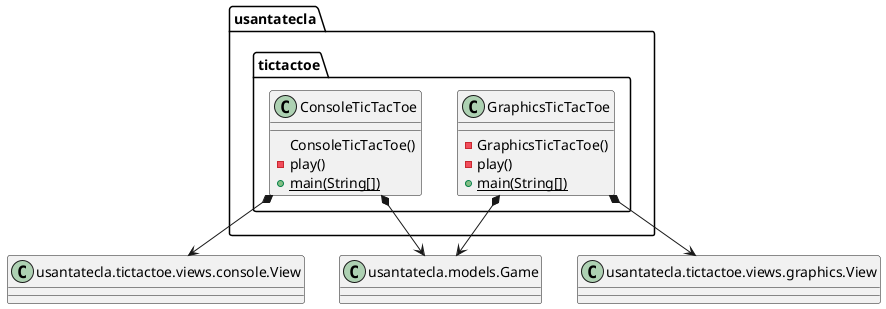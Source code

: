 @startuml tictactoe
class usantatecla.tictactoe.ConsoleTicTacToe {

	ConsoleTicTacToe()
	- play()
	+ {static} main(String[])

}

class usantatecla.tictactoe.GraphicsTicTacToe {

	- GraphicsTicTacToe()
	- play()
	+ {static} main(String[])

}

class Game as "usantatecla.models.Game"
class consoleView as "usantatecla.tictactoe.views.console.View"
class graphicsView as "usantatecla.tictactoe.views.graphics.View"

usantatecla.tictactoe.ConsoleTicTacToe *-down-> Game
usantatecla.tictactoe.GraphicsTicTacToe *-down-> Game
usantatecla.tictactoe.ConsoleTicTacToe *-down-> consoleView
usantatecla.tictactoe.GraphicsTicTacToe *-down-> graphicsView
@enduml

@startuml tictactoe.views
class usantatecla.tictactoe.views.ErrorView {

	+ {static} String[] MESSAGES

	+ ErrorView(Error)

}

enum usantatecla.tictactoe.views.Message {
    + TITTLE
	+ NUMBER_PLAYERS
	+ SEPARATOR
	+ VERTICAL_LINE_LEFT
	+ VERTICAL_LINE_CENTERED
	+ VERTICAL_LINE_RIGHT
	+ ENTER_COORDINATE_TO_PUT
	+ ENTER_COORDINATE_TO_REMOVE
	+ COORDINATE_TO_PUT
	+ COORDINATE_TO_REMOVE
	+ COORDINATE_TO_MOVE
	+ PLAYER_WIN
	+ RESUME
	- String message;

	- Message(String)
	+ String getMessage()
	+ write()
	+ writeln()
	+ String toString()

}

class usantatecla.tictactoe.views.View {

	+ View(Game)
	+ interact()
	# {abstract} start()
	# {abstract} play()
	# {abstract} boolean isNewGame()

}

class Game as "usantatecla.tictactoe.models.Game"
class Console as "usantatecla.utils.Console"
class Error as "usantatecla.tictactoe.models.Error"

usantatecla.tictactoe.views.ErrorView *--> Error
usantatecla.tictactoe.views.View *--> Game
usantatecla.tictactoe.views.Message ..> Console
@enduml

@startuml tictactoe.views.console
class usantatecla.tictactoe.views.console.CoordinateView {

    + Coordinate read(String)

}

usantatecla.tictactoe.views.console.CoordinateView ..> usantatecla.tictactoe.views.console.ErrorView

class Coordinate as "usantatecla.tictactoe.models.Coordinate"
class Error as "usantatecla.tictactoe.models.Error"
class Console as "usantatecla.utils.Console"

usantatecla.tictactoe.views.console.CoordinateView ..> Console
usantatecla.tictactoe.views.console.CoordinateView ..> Error
usantatecla.tictactoe.views.console.CoordinateView ..> Coordinate

class usantatecla.tictactoe.views.console.ErrorView {

	ErrorView(Error)
	writeln()

}

class ErrorView as "usantatecla.tictactoe.views.ErrorView"

ErrorView <|-- usantatecla.tictactoe.views.console.ErrorView
usantatecla.tictactoe.views.console.ErrorView ..> Console
usantatecla.tictactoe.views.console.ErrorView *--> Error

class usantatecla.tictactoe.views.console.GameView {

    GameView(Game)
	write()

}

class Game as "usantatecla.tictactoe.models.Game"
class Message as "usantatecla.tictactoe.views.Message"

usantatecla.tictactoe.views.console.GameView *--> Game
usantatecla.tictactoe.views.console.GameView ..> Coordinate
usantatecla.tictactoe.views.console.GameView ..> Message
usantatecla.tictactoe.views.console.GameView ..> usantatecla.tictactoe.views.console.TokenView

class usantatecla.tictactoe.views.console.SubView {

	SubView(Game)

}

usantatecla.tictactoe.views.console.SubView *--> Game

class usantatecla.tictactoe.views.console.PlayView {

    interact()
    - put()
    - move()

}

usantatecla.tictactoe.views.console.SubView <|-- usantatecla.tictactoe.views.console.PlayView
usantatecla.tictactoe.views.console.PlayView ..> Coordinate
usantatecla.tictactoe.views.console.PlayView ..> Message
usantatecla.tictactoe.views.console.PlayView ..> Error
usantatecla.tictactoe.views.console.PlayView ..> usantatecla.tictactoe.views.console.ErrorView
usantatecla.tictactoe.views.console.PlayView ..> usantatecla.tictactoe.views.console.CoordinateView
usantatecla.tictactoe.views.console.PlayView ..> usantatecla.tictactoe.views.console.GameView
usantatecla.tictactoe.views.console.PlayView ..> usantatecla.tictactoe.views.console.TokenView

class usantatecla.tictactoe.views.console.ResumeView {

	boolean interact()

}

class YesNoDialog as "usantatecla.utils.YesNoDialog"

usantatecla.tictactoe.views.console.SubView <|-- usantatecla.tictactoe.views.console.ResumeView
usantatecla.tictactoe.views.console.ResumeView ..> Message
usantatecla.tictactoe.views.console.ResumeView ..> YesNoDialog

class usantatecla.tictactoe.views.console.StartView {

	interact()

}

class LimitedIntDialog as "usantatecla.utils.LimitedIntDialog"

usantatecla.tictactoe.views.console.SubView <|-- usantatecla.tictactoe.views.console.StartView
usantatecla.tictactoe.views.console.StartView ..> Message
usantatecla.tictactoe.views.console.StartView ..> LimitedIntDialog
usantatecla.tictactoe.views.console.StartView ..> usantatecla.tictactoe.views.console.GameView

class usantatecla.tictactoe.views.console.TokenView {

	+ {static} char[] SYMBOLS

	TokenView(Token)
	write()

}

class Token as "usantatecla.tictactoe.models.Token"

usantatecla.tictactoe.views.console.TokenView *--> Token
usantatecla.tictactoe.views.console.TokenView ..> Console

class usantatecla.tictactoe.views.console.View {

	+ View(Game)

}

class View as "usantatecla.tictactoe.views.View"

View <|-- usantatecla.tictactoe.views.console.View
usantatecla.tictactoe.views.console.View *--> usantatecla.tictactoe.views.console.ResumeView
usantatecla.tictactoe.views.console.View *--> usantatecla.tictactoe.views.console.PlayView
usantatecla.tictactoe.views.console.View *--> usantatecla.tictactoe.views.console.StartView
@enduml

@startuml tictactoe.views.graphics
class tictactoe.views.graphics.ChoosePlayersView {

	- {static} String ACCEPT
	- String playersNumber

	ChoosePlayersView(final JRootPane rootPane)
	resetPlayersNumber()
	String getPlayersNumber()
	+ actionPerformed(final ActionEvent event)
	+ keyTyped(KeyEvent e)
	+ keyPressed(KeyEvent e)
	+ keyReleased(KeyEvent e)

}

class ActionEvent as "java.awt.event.ActionEvent"
class ActionListener as "java.awt.event.ActionListener"
class KeyEvent as "java.awt.event.KeyEvent"
class KeyListener as "java.awt.event.KeyListener"
class JButton as "javax.swing.JButton"
class JLabel as  "javax.swing.JLabel"
class JOptionPane as "javax.swing.JOptionPane"
class JPanel as "javax.swing.JPanel"
class JTextField as "javax.swing.JTextField"
class ErrorView as "tictactoe.views.ErrorView"
class Coordinate as "tictactoe.models.Coordinate"

JPanel <|-- tictactoe.views.graphics.ChoosePlayersView
ActionListener <|.. tictactoe.views.graphics.ChoosePlayersView
KeyListener <|.. tictactoe.views.graphics.ChoosePlayersView
tictactoe.views.graphics.ChoosePlayersView *--> JLabel
tictactoe.views.graphics.ChoosePlayersView *--> JTextField
tictactoe.views.graphics.ChoosePlayersView *--> JButton
tictactoe.views.graphics.ChoosePlayersView ..> tictactoe.views.graphics.Constraints
tictactoe.views.graphics.ChoosePlayersView ..> ErrorView
tictactoe.views.graphics.ChoosePlayersView ..> ActionEvent
tictactoe.views.graphics.ChoosePlayersView ..> KeyEvent

class tictactoe.views.graphics.Constraints {

	Constraints(int gridX, int gridY, int gridWidth, int gridHeight)

}

class GridBagConstraints as "java.awt.GridBagConstraints"

GridBagConstraints <|-- tictactoe.views.graphics.Constraints

class tictactoe.views.graphics.CoordinateMoveView extends tictactoe.views.graphics.CoordinateView {

    {static} String ENTER_COORDINATE_TO_REMOVE

    CoordinateMoveView()
    resetCoordinates()
    Coordinate[] getCoordinates()
    + actionPerformed(final ActionEvent event)

}

class JOptionPane as "javax.swing.JOptionPane"
class Error as "tictactoe.models.Error"
class ErrorView as "tictactoe.views.ErrorView"

tictactoe.views.graphics.CoordinateMoveView *--> "3" JLabel
tictactoe.views.graphics.CoordinateMoveView *--> "2" JTextField
tictactoe.views.graphics.CoordinateMoveView ..> ActionEvent
tictactoe.views.graphics.CoordinateMoveView ..> Error
tictactoe.views.graphics.CoordinateMoveView ..> ErrorView
tictactoe.views.graphics.CoordinateMoveView ..> JOptionPane
tictactoe.views.graphics.CoordinateMoveView *--> "2" Coordinate

class tictactoe.views.graphics.CoordinatePutView extends tictactoe.views.graphics.CoordinateView {

	CoordinatePutView()
	resetCoordinate()
	Coordinate getCoordinate()
	+ actionPerformed(final ActionEvent event)
	+ keyTyped(KeyEvent e)
	+ keyPressed(KeyEvent e)
	+ keyReleased(KeyEvent e)

}

class Coordinate as "tictactoe.models.Coordinate"

tictactoe.views.graphics.CoordinatePutView ..> ActionEvent
tictactoe.views.graphics.CoordinatePutView ..> KeyEvent
tictactoe.views.graphics.CoordinatePutView ..> ErrorView
tictactoe.views.graphics.CoordinatePutView *--> Coordinate

class tictactoe.views.graphics.CoordinateView extends JPanel implements ActionListener, KeyListener {

	# {static} String ENTER_COORDINATE_TO_PUT
	# {static} String ACCEPT

	CoordinateView()
	+ {abstract} actionPerformed(final ActionEvent event)
	+ keyTyped(KeyEvent e)
	+ keyPressed(KeyEvent e)
	+ keyReleased(KeyEvent e)
}

tictactoe.views.graphics.CoordinateView ..> ActionEvent
tictactoe.views.graphics.CoordinateView ..> KeyEvent
tictactoe.views.graphics.CoordinateView ..> "3" JLabel
tictactoe.views.graphics.CoordinateView ..> "2" JTextField
tictactoe.views.graphics.CoordinateView ..> JButton

class tictactoe.views.graphics.GameView extends JPanel {

    GameView(Game game)
    write()
    - printRowBoard(int row)
    - String getSquareBoardText(int row, int column)

}

class Game as "tictactoe.models.Game"
class Token as "tictactoe.models.Token"
class Message as "tictactoe.views.Message"
class TokenView as "tictactoe.views.console.TokenView"

tictactoe.views.graphics.GameView *--> Game
tictactoe.views.graphics.GameView ..> Coordinate
tictactoe.views.graphics.GameView ..> Token
tictactoe.views.graphics.GameView ..> Message
tictactoe.views.graphics.GameView ..> Token
tictactoe.views.graphics.GameView ..> TokenView

class tictactoe.views.graphics.PlayView extends JFrame {

	{static final} String ENTER_COORDINATE_TO_PUT
	{static final} String ENTER_COORDINATE_TO_REMOVE

	PlayView(Game game)
	interact()
	- put()
	- move()

}

tictactoe.views.graphics.PlayView ..> Coordinate
tictactoe.views.graphics.PlayView *--> Game
tictactoe.views.graphics.PlayView *--> tictactoe.views.graphics.GameView
tictactoe.views.graphics.PlayView *--> tictactoe.views.graphics.CoordinateMoveView
tictactoe.views.graphics.PlayView *--> tictactoe.views.graphics.CoordinatePutView
tictactoe.views.graphics.PlayView *--> ErrorView
tictactoe.views.graphics.PlayView *--> Message

class tictactoe.views.graphics.ResumeView {

	- boolean newGame;

	ResumeView()
	boolean isResumedGame()

}

tictactoe.views.graphics.ResumeView ..> JOptionPane
tictactoe.views.graphics.ResumeView ..> Message

class tictactoe.views.graphics.StartView extends JFrame {

    StartView(Game game)
    interact()

}

tictactoe.views.graphics.StartView *--> Game
tictactoe.views.graphics.StartView ..> Message
tictactoe.views.graphics.StartView ..> tictactoe.views.graphics.ChoosePlayersView
tictactoe.views.graphics.StartView ..> tictactoe.views.graphics.GameView

class tictactoe.views.graphics.View extends View {

	+ View(Game game)

}

class View as "tictactoe.views.View"

tictactoe.views.graphics.View *--> tictactoe.views.graphics.PlayView
tictactoe.views.graphics.View *--> tictactoe.views.graphics.StartView
tictactoe.views.graphics.View ..> tictactoe.views.graphics.ResumeView
@enduml

@startuml tictactoe.models
class  tictactoe.models.Board{
- Token[][] tokens
~ Board()
~ reset()
~ Token getToken(Coordinate)
~ boolean isCompleted()
~ put(Coordinate, Token)
~ move(Coordinate, Coordinate)
- remove(Coordinate)
~ boolean isOccupied(Coordinate, Token)
~ boolean isEmpty(Coordinate)
~ boolean isTicTacToe(Token)
- List<Coordinate> getCoordinates(Token)
}

class ClosedInterval as "tictactoe.utils.ClosedInterval"
class ConcreteCoordinate as "tictactoe.utils.ConcreteCoordinate"
class Direction as "tictactoe.utils.Direction"

tictactoe.models.Board *-down-> tictactoe.models.Coordinate
tictactoe.models.Board ..> tictactoe.models.Token
tictactoe.models.Board ..> tictactoe.models.Turn
tictactoe.models.Board ..> Direction

class  tictactoe.models.Coordinate{
- {static} Coordinate NULL_COORDINATE
+ {static} int DIMENSION
- {static} ClosedInterval LIMITS
+ Coordinate()
+ Coordinate(int, int)
+ boolean isNull()
+ Error isValid()
+ Direction getDirection(Coordinate)
- boolean inInverseDiagonal()
+ random()
+ boolean equals(Object)
}
ConcreteCoordinate <|-down- tictactoe.models.Coordinate
tictactoe.models.Coordinate ..> tictactoe.models.Error
tictactoe.models.Coordinate ..> Direction
tictactoe.models.Coordinate ..> ClosedInterval

enum  tictactoe.models.Error{
NOT_EMPTY
NOT_OWNER
SAME_COORDINATES
WRONG_COORDINATES
NULL_ERROR
+ boolean isNull()
}

class  tictactoe.models.Game{
- Board board
- Turn turn
+ Game()
+ setUsers(int)
+ boolean isBoardComplete()
+ boolean isUser()
+ Error put(Coordinate)
+ Error move(Coordinate, Coordinate)
+ next()
+ boolean isTicTacToe()
+ Token getToken(Coordinate)
+ Token getToken()
+ int getMaxPlayers()
+ reset()
}
tictactoe.models.Game *-down-> tictactoe.models.Board
tictactoe.models.Game *-down-> tictactoe.models.Turn
tictactoe.models.Game ..> tictactoe.models.Coordinate
tictactoe.models.Game ..> tictactoe.models.Error

class  tictactoe.models.Player{
- Token token
- Board board
~ Player(Token, Board)
~ Error put(Coordinate)
~ Error move(Coordinate, Coordinate)
~ Token getToken()
}
tictactoe.models.Player *-down-> tictactoe.models.Token
tictactoe.models.Player *-down-> tictactoe.models.Board
tictactoe.models.Player ..> tictactoe.models.Coordinate
tictactoe.models.Player ..> tictactoe.models.Error

enum  tictactoe.models.Token{
X
O
NULL
+ boolean isNull()
~ {static} Token get(int)
}

tictactoe.models.Token ..> ClosedInterval

class  tictactoe.models.Turn{
- {static} int NUM_PLAYERS
- Player[] players
- Board board
- int active
- int users
~ Turn(Board)
~ setUsers(int)
~ next()
~ boolean isUser()
~ Error put(Coordinate)
- Player getPlayer()
~ Error move(Coordinate, Coordinate)
~ Token getToken()
}

tictactoe.models.Turn *-down-> tictactoe.models.Player
tictactoe.models.Turn ..down-> tictactoe.models.Board
tictactoe.models.Turn ..down-> tictactoe.models.Token
tictactoe.models.Turn ..down-> tictactoe.models.Coordinate
tictactoe.models.Turn ..down-> tictactoe.models.Error

@enduml